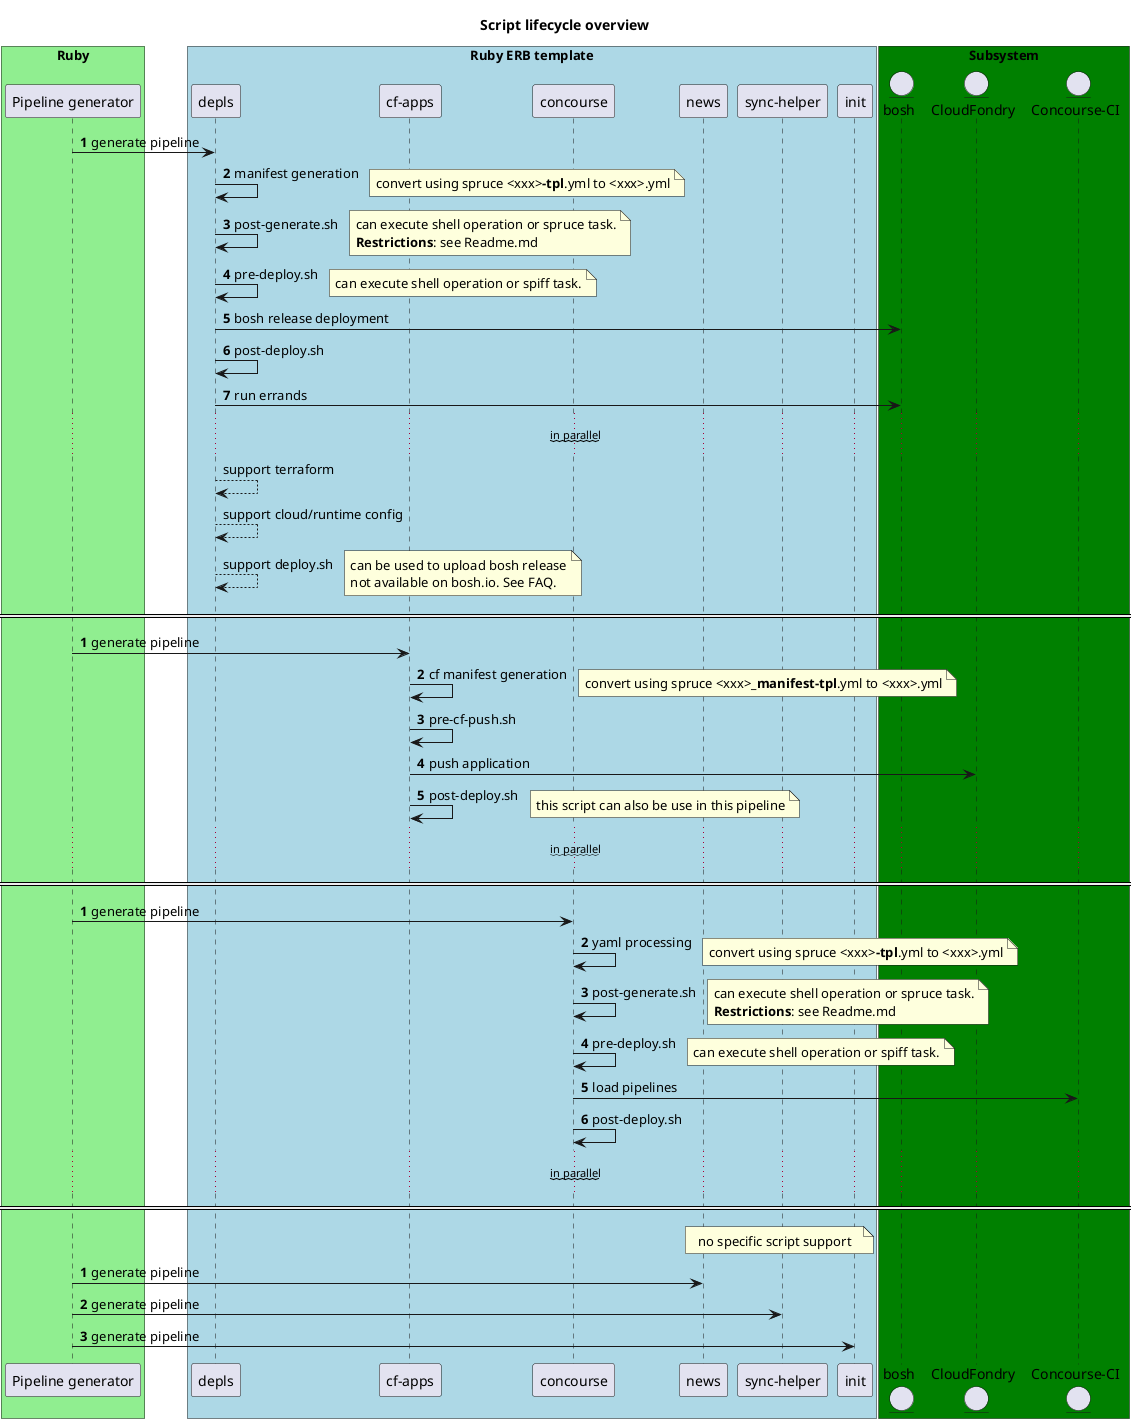 @startuml
title
 Script lifecycle overview
end title
box "Ruby" #LightGreen
	participant "Pipeline generator" as generator
end box

box "Ruby ERB template" #LightBlue
	participant depls
	participant "cf-apps"
	participant concourse
	participant news
	participant "sync-helper"
	participant init
end box

box "Subsystem" #Green
	entity bosh
	entity CloudFondry as CF
	entity "Concourse-CI" as CI
end box
autonumber

generator -> depls: generate pipeline
depls -> depls: manifest generation
    note right: convert using spruce <xxx>**-tpl**.yml to <xxx>.yml
 
depls -> depls: post-generate.sh
    note right
     can execute shell operation or spruce task.
     **Restrictions**: see Readme.md
    end note
depls -> depls:  pre-deploy.sh
    note right: can execute shell operation or spiff task.

depls -> bosh: bosh release deployment
depls -> depls: post-deploy.sh
depls -> bosh: run errands
... ~~in parallel~~ ...
autonumber stop
depls --> depls: support terraform
depls --> depls: support cloud/runtime config
depls --> depls: support deploy.sh
    note right
        can be used to upload bosh release
        not available on bosh.io. See FAQ.
    end note

== ==
autonumber 1

generator -> "cf-apps": generate pipeline
"cf-apps" -> "cf-apps": cf manifest generation
    note right: convert using spruce <xxx>**_manifest-tpl**.yml to <xxx>.yml
"cf-apps" -> "cf-apps": pre-cf-push.sh
"cf-apps" -> CF: push application
"cf-apps" -> "cf-apps": post-deploy.sh
    note right: this script can also be use in this pipeline
autonumber stop
... ~~in parallel~~ ...

== ==
autonumber 1

generator -> concourse: generate pipeline
concourse -> concourse: yaml processing
    note right: convert using spruce <xxx>**-tpl**.yml to <xxx>.yml
 
concourse -> concourse: post-generate.sh
    note right
     can execute shell operation or spruce task.
     **Restrictions**: see Readme.md
    end note
concourse -> concourse:  pre-deploy.sh
    note right: can execute shell operation or spiff task.

concourse -> CI: load pipelines
concourse -> concourse: post-deploy.sh
... ~~in parallel~~ ...
autonumber stop


== ==
autonumber 1
    note over news, init
        no specific script support
    end note
generator -> news: generate pipeline
generator -> "sync-helper": generate pipeline
generator -> "init": generate pipeline


@enduml
